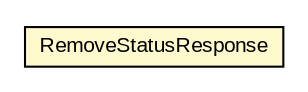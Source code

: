 #!/usr/local/bin/dot
#
# Class diagram 
# Generated by UMLGraph version R5_6-24-gf6e263 (http://www.umlgraph.org/)
#

digraph G {
	edge [fontname="arial",fontsize=10,labelfontname="arial",labelfontsize=10];
	node [fontname="arial",fontsize=10,shape=plaintext];
	nodesep=0.25;
	ranksep=0.5;
	// org.miloss.fgsms.services.interfaces.status.RemoveStatusResponse
	c974088 [label=<<table title="org.miloss.fgsms.services.interfaces.status.RemoveStatusResponse" border="0" cellborder="1" cellspacing="0" cellpadding="2" port="p" bgcolor="lemonChiffon" href="./RemoveStatusResponse.html">
		<tr><td><table border="0" cellspacing="0" cellpadding="1">
<tr><td align="center" balign="center"> RemoveStatusResponse </td></tr>
		</table></td></tr>
		</table>>, URL="./RemoveStatusResponse.html", fontname="arial", fontcolor="black", fontsize=10.0];
}

